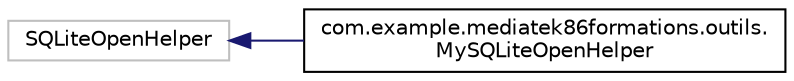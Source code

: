 digraph "Graphical Class Hierarchy"
{
 // LATEX_PDF_SIZE
  edge [fontname="Helvetica",fontsize="10",labelfontname="Helvetica",labelfontsize="10"];
  node [fontname="Helvetica",fontsize="10",shape=record];
  rankdir="LR";
  Node0 [label="SQLiteOpenHelper",height=0.2,width=0.4,color="grey75", fillcolor="white", style="filled",tooltip=" "];
  Node0 -> Node1 [dir="back",color="midnightblue",fontsize="10",style="solid",fontname="Helvetica"];
  Node1 [label="com.example.mediatek86formations.outils.\lMySQLiteOpenHelper",height=0.2,width=0.4,color="black", fillcolor="white", style="filled",URL="$classcom_1_1example_1_1mediatek86formations_1_1outils_1_1_my_s_q_lite_open_helper.html",tooltip=" "];
}

